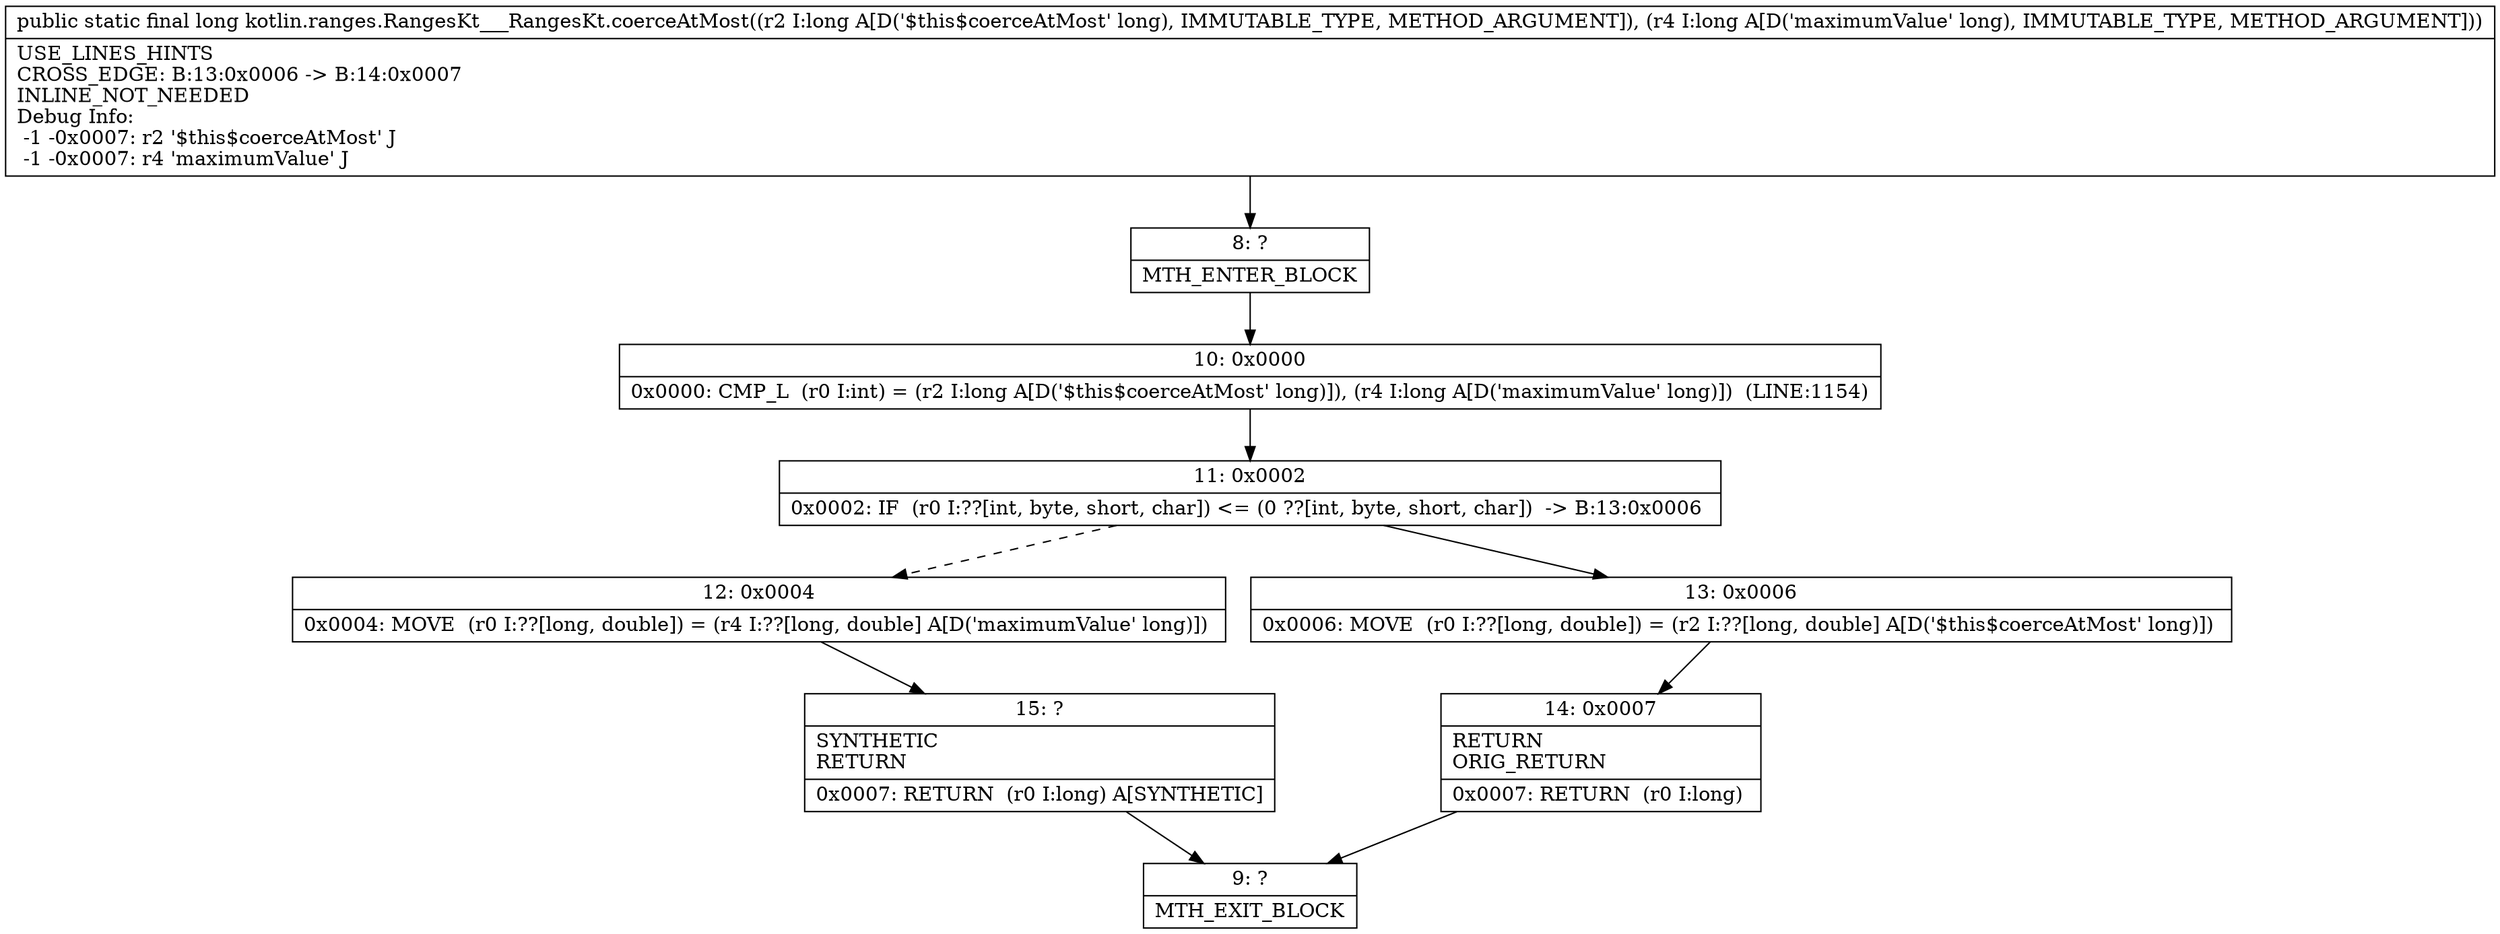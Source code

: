 digraph "CFG forkotlin.ranges.RangesKt___RangesKt.coerceAtMost(JJ)J" {
Node_8 [shape=record,label="{8\:\ ?|MTH_ENTER_BLOCK\l}"];
Node_10 [shape=record,label="{10\:\ 0x0000|0x0000: CMP_L  (r0 I:int) = (r2 I:long A[D('$this$coerceAtMost' long)]), (r4 I:long A[D('maximumValue' long)])  (LINE:1154)\l}"];
Node_11 [shape=record,label="{11\:\ 0x0002|0x0002: IF  (r0 I:??[int, byte, short, char]) \<= (0 ??[int, byte, short, char])  \-\> B:13:0x0006 \l}"];
Node_12 [shape=record,label="{12\:\ 0x0004|0x0004: MOVE  (r0 I:??[long, double]) = (r4 I:??[long, double] A[D('maximumValue' long)]) \l}"];
Node_15 [shape=record,label="{15\:\ ?|SYNTHETIC\lRETURN\l|0x0007: RETURN  (r0 I:long) A[SYNTHETIC]\l}"];
Node_9 [shape=record,label="{9\:\ ?|MTH_EXIT_BLOCK\l}"];
Node_13 [shape=record,label="{13\:\ 0x0006|0x0006: MOVE  (r0 I:??[long, double]) = (r2 I:??[long, double] A[D('$this$coerceAtMost' long)]) \l}"];
Node_14 [shape=record,label="{14\:\ 0x0007|RETURN\lORIG_RETURN\l|0x0007: RETURN  (r0 I:long) \l}"];
MethodNode[shape=record,label="{public static final long kotlin.ranges.RangesKt___RangesKt.coerceAtMost((r2 I:long A[D('$this$coerceAtMost' long), IMMUTABLE_TYPE, METHOD_ARGUMENT]), (r4 I:long A[D('maximumValue' long), IMMUTABLE_TYPE, METHOD_ARGUMENT]))  | USE_LINES_HINTS\lCROSS_EDGE: B:13:0x0006 \-\> B:14:0x0007\lINLINE_NOT_NEEDED\lDebug Info:\l  \-1 \-0x0007: r2 '$this$coerceAtMost' J\l  \-1 \-0x0007: r4 'maximumValue' J\l}"];
MethodNode -> Node_8;Node_8 -> Node_10;
Node_10 -> Node_11;
Node_11 -> Node_12[style=dashed];
Node_11 -> Node_13;
Node_12 -> Node_15;
Node_15 -> Node_9;
Node_13 -> Node_14;
Node_14 -> Node_9;
}

